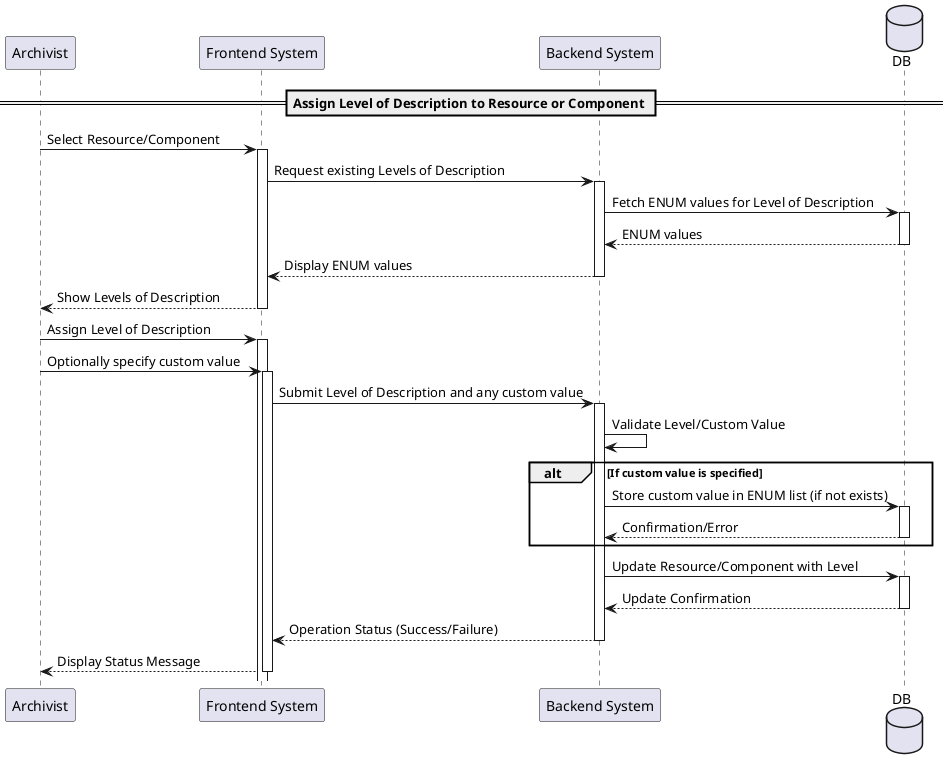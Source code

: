 @startuml
participant Archivist
participant "Frontend System" as Frontend
participant "Backend System" as Backend
database DB

== Assign Level of Description to Resource or Component ==

Archivist -> Frontend : Select Resource/Component
activate Frontend

Frontend -> Backend : Request existing Levels of Description
activate Backend

Backend -> DB : Fetch ENUM values for Level of Description
activate DB
DB --> Backend : ENUM values
deactivate DB

Backend --> Frontend : Display ENUM values
deactivate Backend

Frontend --> Archivist : Show Levels of Description
deactivate Frontend

Archivist -> Frontend : Assign Level of Description
activate Frontend
Archivist -> Frontend : Optionally specify custom value
activate Frontend

Frontend -> Backend : Submit Level of Description and any custom value
activate Backend

Backend -> Backend : Validate Level/Custom Value
alt If custom value is specified
    Backend -> DB : Store custom value in ENUM list (if not exists)
    activate DB
    DB --> Backend : Confirmation/Error
    deactivate DB
end

Backend -> DB : Update Resource/Component with Level
activate DB
DB --> Backend : Update Confirmation
deactivate DB

Backend --> Frontend : Operation Status (Success/Failure)
deactivate Backend

Frontend --> Archivist : Display Status Message
deactivate Frontend

@enduml